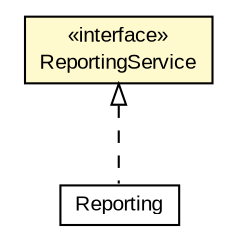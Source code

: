 #!/usr/local/bin/dot
#
# Class diagram 
# Generated by UMLGraph version R5_6-24-gf6e263 (http://www.umlgraph.org/)
#

digraph G {
	edge [fontname="arial",fontsize=10,labelfontname="arial",labelfontsize=10];
	node [fontname="arial",fontsize=10,shape=plaintext];
	nodesep=0.25;
	ranksep=0.5;
	// org.miloss.fgsms.services.interfaces.reportingservice.ReportingService
	c989942 [label=<<table title="org.miloss.fgsms.services.interfaces.reportingservice.ReportingService" border="0" cellborder="1" cellspacing="0" cellpadding="2" port="p" bgcolor="lemonChiffon" href="./ReportingService.html">
		<tr><td><table border="0" cellspacing="0" cellpadding="1">
<tr><td align="center" balign="center"> &#171;interface&#187; </td></tr>
<tr><td align="center" balign="center"> ReportingService </td></tr>
		</table></td></tr>
		</table>>, URL="./ReportingService.html", fontname="arial", fontcolor="black", fontsize=10.0];
	// org.miloss.fgsms.services.rs.impl.Reporting
	c990311 [label=<<table title="org.miloss.fgsms.services.rs.impl.Reporting" border="0" cellborder="1" cellspacing="0" cellpadding="2" port="p" href="../../rs/impl/Reporting.html">
		<tr><td><table border="0" cellspacing="0" cellpadding="1">
<tr><td align="center" balign="center"> Reporting </td></tr>
		</table></td></tr>
		</table>>, URL="../../rs/impl/Reporting.html", fontname="arial", fontcolor="black", fontsize=10.0];
	//org.miloss.fgsms.services.rs.impl.Reporting implements org.miloss.fgsms.services.interfaces.reportingservice.ReportingService
	c989942:p -> c990311:p [dir=back,arrowtail=empty,style=dashed];
}

